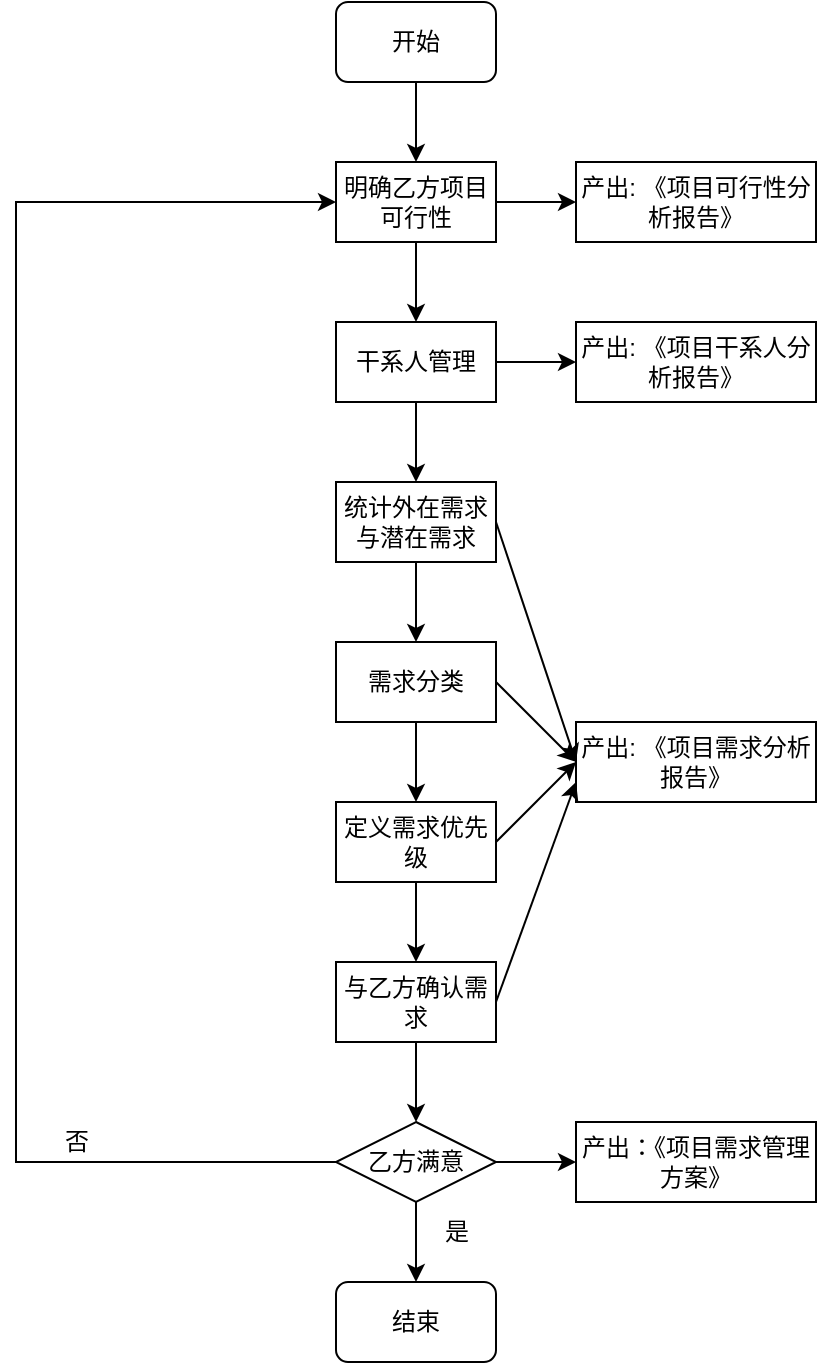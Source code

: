 <mxfile version="20.6.2" type="device"><diagram id="C5RBs43oDa-KdzZeNtuy" name="Page-1"><mxGraphModel dx="1278" dy="1788" grid="1" gridSize="10" guides="1" tooltips="1" connect="1" arrows="1" fold="1" page="1" pageScale="1" pageWidth="827" pageHeight="1169" math="0" shadow="0"><root><mxCell id="WIyWlLk6GJQsqaUBKTNV-0"/><mxCell id="WIyWlLk6GJQsqaUBKTNV-1" parent="WIyWlLk6GJQsqaUBKTNV-0"/><mxCell id="-RwzVTTKyI9aCIJq2Dei-2" value="" style="edgeStyle=orthogonalEdgeStyle;rounded=0;orthogonalLoop=1;jettySize=auto;html=1;" parent="WIyWlLk6GJQsqaUBKTNV-1" source="-RwzVTTKyI9aCIJq2Dei-0" target="-RwzVTTKyI9aCIJq2Dei-1" edge="1"><mxGeometry relative="1" as="geometry"/></mxCell><mxCell id="-RwzVTTKyI9aCIJq2Dei-0" value="开始" style="rounded=1;whiteSpace=wrap;html=1;" parent="WIyWlLk6GJQsqaUBKTNV-1" vertex="1"><mxGeometry x="240" y="-40" width="80" height="40" as="geometry"/></mxCell><mxCell id="-RwzVTTKyI9aCIJq2Dei-29" value="" style="edgeStyle=orthogonalEdgeStyle;rounded=0;orthogonalLoop=1;jettySize=auto;html=1;" parent="WIyWlLk6GJQsqaUBKTNV-1" source="-RwzVTTKyI9aCIJq2Dei-1" target="-RwzVTTKyI9aCIJq2Dei-3" edge="1"><mxGeometry relative="1" as="geometry"/></mxCell><mxCell id="3Im-ALxD75oDHIKMnNcx-1" value="" style="edgeStyle=orthogonalEdgeStyle;rounded=0;orthogonalLoop=1;jettySize=auto;html=1;" edge="1" parent="WIyWlLk6GJQsqaUBKTNV-1" source="-RwzVTTKyI9aCIJq2Dei-1" target="3Im-ALxD75oDHIKMnNcx-0"><mxGeometry relative="1" as="geometry"/></mxCell><mxCell id="-RwzVTTKyI9aCIJq2Dei-1" value="明确乙方项目可行性" style="rounded=0;whiteSpace=wrap;html=1;" parent="WIyWlLk6GJQsqaUBKTNV-1" vertex="1"><mxGeometry x="240" y="40" width="80" height="40" as="geometry"/></mxCell><mxCell id="-RwzVTTKyI9aCIJq2Dei-3" value="产出: 《项目可行性分析报告》" style="rounded=0;whiteSpace=wrap;html=1;" parent="WIyWlLk6GJQsqaUBKTNV-1" vertex="1"><mxGeometry x="360" y="40" width="120" height="40" as="geometry"/></mxCell><mxCell id="-RwzVTTKyI9aCIJq2Dei-13" value="" style="edgeStyle=orthogonalEdgeStyle;rounded=0;orthogonalLoop=1;jettySize=auto;html=1;" parent="WIyWlLk6GJQsqaUBKTNV-1" source="-RwzVTTKyI9aCIJq2Dei-4" target="-RwzVTTKyI9aCIJq2Dei-6" edge="1"><mxGeometry relative="1" as="geometry"/></mxCell><mxCell id="-RwzVTTKyI9aCIJq2Dei-4" value="统计外在需求与潜在需求" style="rounded=0;whiteSpace=wrap;html=1;" parent="WIyWlLk6GJQsqaUBKTNV-1" vertex="1"><mxGeometry x="240" y="200" width="80" height="40" as="geometry"/></mxCell><mxCell id="-RwzVTTKyI9aCIJq2Dei-14" value="" style="edgeStyle=orthogonalEdgeStyle;rounded=0;orthogonalLoop=1;jettySize=auto;html=1;" parent="WIyWlLk6GJQsqaUBKTNV-1" source="-RwzVTTKyI9aCIJq2Dei-6" target="-RwzVTTKyI9aCIJq2Dei-9" edge="1"><mxGeometry relative="1" as="geometry"/></mxCell><mxCell id="-RwzVTTKyI9aCIJq2Dei-6" value="需求分类" style="rounded=0;whiteSpace=wrap;html=1;" parent="WIyWlLk6GJQsqaUBKTNV-1" vertex="1"><mxGeometry x="240" y="280" width="80" height="40" as="geometry"/></mxCell><mxCell id="-RwzVTTKyI9aCIJq2Dei-8" value="产出: 《项目需求分析报告》" style="rounded=0;whiteSpace=wrap;html=1;" parent="WIyWlLk6GJQsqaUBKTNV-1" vertex="1"><mxGeometry x="360" y="320" width="120" height="40" as="geometry"/></mxCell><mxCell id="-RwzVTTKyI9aCIJq2Dei-15" value="" style="edgeStyle=orthogonalEdgeStyle;rounded=0;orthogonalLoop=1;jettySize=auto;html=1;" parent="WIyWlLk6GJQsqaUBKTNV-1" source="-RwzVTTKyI9aCIJq2Dei-9" target="-RwzVTTKyI9aCIJq2Dei-10" edge="1"><mxGeometry relative="1" as="geometry"/></mxCell><mxCell id="-RwzVTTKyI9aCIJq2Dei-9" value="定义需求优先级" style="rounded=0;whiteSpace=wrap;html=1;" parent="WIyWlLk6GJQsqaUBKTNV-1" vertex="1"><mxGeometry x="240" y="360" width="80" height="40" as="geometry"/></mxCell><mxCell id="-RwzVTTKyI9aCIJq2Dei-19" value="" style="edgeStyle=orthogonalEdgeStyle;rounded=0;orthogonalLoop=1;jettySize=auto;html=1;" parent="WIyWlLk6GJQsqaUBKTNV-1" source="-RwzVTTKyI9aCIJq2Dei-10" target="-RwzVTTKyI9aCIJq2Dei-17" edge="1"><mxGeometry relative="1" as="geometry"/></mxCell><mxCell id="-RwzVTTKyI9aCIJq2Dei-10" value="与乙方确认需求" style="rounded=0;whiteSpace=wrap;html=1;" parent="WIyWlLk6GJQsqaUBKTNV-1" vertex="1"><mxGeometry x="240" y="440" width="80" height="40" as="geometry"/></mxCell><mxCell id="-RwzVTTKyI9aCIJq2Dei-21" value="" style="edgeStyle=orthogonalEdgeStyle;rounded=0;orthogonalLoop=1;jettySize=auto;html=1;" parent="WIyWlLk6GJQsqaUBKTNV-1" source="-RwzVTTKyI9aCIJq2Dei-17" target="-RwzVTTKyI9aCIJq2Dei-18" edge="1"><mxGeometry relative="1" as="geometry"/></mxCell><mxCell id="TsUeE_hbL9JiF_iFPg21-1" value="" style="edgeStyle=orthogonalEdgeStyle;rounded=0;orthogonalLoop=1;jettySize=auto;html=1;" parent="WIyWlLk6GJQsqaUBKTNV-1" source="-RwzVTTKyI9aCIJq2Dei-17" target="TsUeE_hbL9JiF_iFPg21-0" edge="1"><mxGeometry relative="1" as="geometry"/></mxCell><mxCell id="-RwzVTTKyI9aCIJq2Dei-17" value="乙方满意" style="rhombus;whiteSpace=wrap;html=1;" parent="WIyWlLk6GJQsqaUBKTNV-1" vertex="1"><mxGeometry x="240" y="520" width="80" height="40" as="geometry"/></mxCell><mxCell id="-RwzVTTKyI9aCIJq2Dei-18" value="结束" style="rounded=1;whiteSpace=wrap;html=1;" parent="WIyWlLk6GJQsqaUBKTNV-1" vertex="1"><mxGeometry x="240" y="600" width="80" height="40" as="geometry"/></mxCell><mxCell id="-RwzVTTKyI9aCIJq2Dei-22" value="是" style="text;html=1;align=center;verticalAlign=middle;resizable=0;points=[];autosize=1;strokeColor=none;fillColor=none;" parent="WIyWlLk6GJQsqaUBKTNV-1" vertex="1"><mxGeometry x="280" y="560" width="40" height="30" as="geometry"/></mxCell><mxCell id="-RwzVTTKyI9aCIJq2Dei-23" value="" style="endArrow=classic;html=1;rounded=0;exitX=0;exitY=0.5;exitDx=0;exitDy=0;entryX=0;entryY=0.5;entryDx=0;entryDy=0;" parent="WIyWlLk6GJQsqaUBKTNV-1" source="-RwzVTTKyI9aCIJq2Dei-17" target="-RwzVTTKyI9aCIJq2Dei-1" edge="1"><mxGeometry width="50" height="50" relative="1" as="geometry"><mxPoint x="390" y="390" as="sourcePoint"/><mxPoint x="80" y="210" as="targetPoint"/><Array as="points"><mxPoint x="80" y="540"/><mxPoint x="80" y="60"/></Array></mxGeometry></mxCell><mxCell id="-RwzVTTKyI9aCIJq2Dei-24" value="否" style="text;html=1;align=center;verticalAlign=middle;resizable=0;points=[];autosize=1;strokeColor=none;fillColor=none;" parent="WIyWlLk6GJQsqaUBKTNV-1" vertex="1"><mxGeometry x="90" y="515" width="40" height="30" as="geometry"/></mxCell><mxCell id="-RwzVTTKyI9aCIJq2Dei-25" value="" style="endArrow=classic;html=1;rounded=0;exitX=1;exitY=0.5;exitDx=0;exitDy=0;entryX=0;entryY=0.5;entryDx=0;entryDy=0;" parent="WIyWlLk6GJQsqaUBKTNV-1" source="-RwzVTTKyI9aCIJq2Dei-9" target="-RwzVTTKyI9aCIJq2Dei-8" edge="1"><mxGeometry width="50" height="50" relative="1" as="geometry"><mxPoint x="390" y="390" as="sourcePoint"/><mxPoint x="440" y="340" as="targetPoint"/></mxGeometry></mxCell><mxCell id="-RwzVTTKyI9aCIJq2Dei-26" value="" style="endArrow=classic;html=1;rounded=0;exitX=1;exitY=0.5;exitDx=0;exitDy=0;entryX=0;entryY=0.75;entryDx=0;entryDy=0;" parent="WIyWlLk6GJQsqaUBKTNV-1" source="-RwzVTTKyI9aCIJq2Dei-10" target="-RwzVTTKyI9aCIJq2Dei-8" edge="1"><mxGeometry width="50" height="50" relative="1" as="geometry"><mxPoint x="330" y="390" as="sourcePoint"/><mxPoint x="370" y="350" as="targetPoint"/></mxGeometry></mxCell><mxCell id="-RwzVTTKyI9aCIJq2Dei-27" value="" style="endArrow=classic;html=1;rounded=0;exitX=1;exitY=0.5;exitDx=0;exitDy=0;" parent="WIyWlLk6GJQsqaUBKTNV-1" source="-RwzVTTKyI9aCIJq2Dei-6" edge="1"><mxGeometry width="50" height="50" relative="1" as="geometry"><mxPoint x="340" y="400" as="sourcePoint"/><mxPoint x="360" y="340" as="targetPoint"/></mxGeometry></mxCell><mxCell id="-RwzVTTKyI9aCIJq2Dei-28" value="" style="endArrow=classic;html=1;rounded=0;exitX=1;exitY=0.5;exitDx=0;exitDy=0;" parent="WIyWlLk6GJQsqaUBKTNV-1" source="-RwzVTTKyI9aCIJq2Dei-4" edge="1"><mxGeometry width="50" height="50" relative="1" as="geometry"><mxPoint x="350" y="410" as="sourcePoint"/><mxPoint x="360" y="340" as="targetPoint"/></mxGeometry></mxCell><mxCell id="TsUeE_hbL9JiF_iFPg21-0" value="产出：《项目需求管理方案》" style="rounded=0;whiteSpace=wrap;html=1;" parent="WIyWlLk6GJQsqaUBKTNV-1" vertex="1"><mxGeometry x="360" y="520" width="120" height="40" as="geometry"/></mxCell><mxCell id="3Im-ALxD75oDHIKMnNcx-2" value="" style="edgeStyle=orthogonalEdgeStyle;rounded=0;orthogonalLoop=1;jettySize=auto;html=1;" edge="1" parent="WIyWlLk6GJQsqaUBKTNV-1" source="3Im-ALxD75oDHIKMnNcx-0" target="-RwzVTTKyI9aCIJq2Dei-4"><mxGeometry relative="1" as="geometry"/></mxCell><mxCell id="3Im-ALxD75oDHIKMnNcx-4" value="" style="edgeStyle=orthogonalEdgeStyle;rounded=0;orthogonalLoop=1;jettySize=auto;html=1;" edge="1" parent="WIyWlLk6GJQsqaUBKTNV-1" source="3Im-ALxD75oDHIKMnNcx-0" target="3Im-ALxD75oDHIKMnNcx-3"><mxGeometry relative="1" as="geometry"/></mxCell><mxCell id="3Im-ALxD75oDHIKMnNcx-0" value="干系人管理" style="rounded=0;whiteSpace=wrap;html=1;" vertex="1" parent="WIyWlLk6GJQsqaUBKTNV-1"><mxGeometry x="240" y="120" width="80" height="40" as="geometry"/></mxCell><mxCell id="3Im-ALxD75oDHIKMnNcx-3" value="产出: 《项目干系人分析报告》" style="rounded=0;whiteSpace=wrap;html=1;" vertex="1" parent="WIyWlLk6GJQsqaUBKTNV-1"><mxGeometry x="360" y="120" width="120" height="40" as="geometry"/></mxCell></root></mxGraphModel></diagram></mxfile>